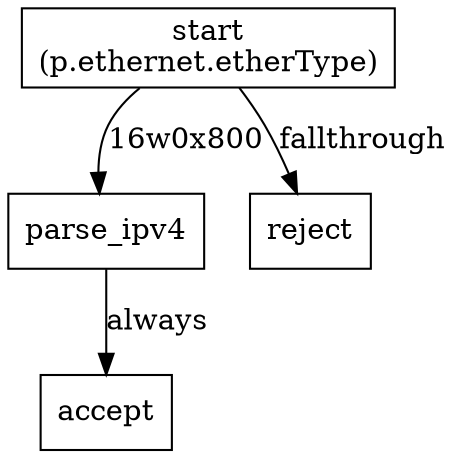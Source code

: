 digraph TopParser{
start [shape=rectangle,label="start
(p.ethernet.etherType)"]
parse_ipv4 [shape=rectangle,label="parse_ipv4"]
accept [shape=rectangle,label="accept"]
reject [shape=rectangle,label="reject"]
start -> parse_ipv4 [label="16w0x800"]
start -> reject [label="fallthrough"]
parse_ipv4 -> accept [label="always"]
}
